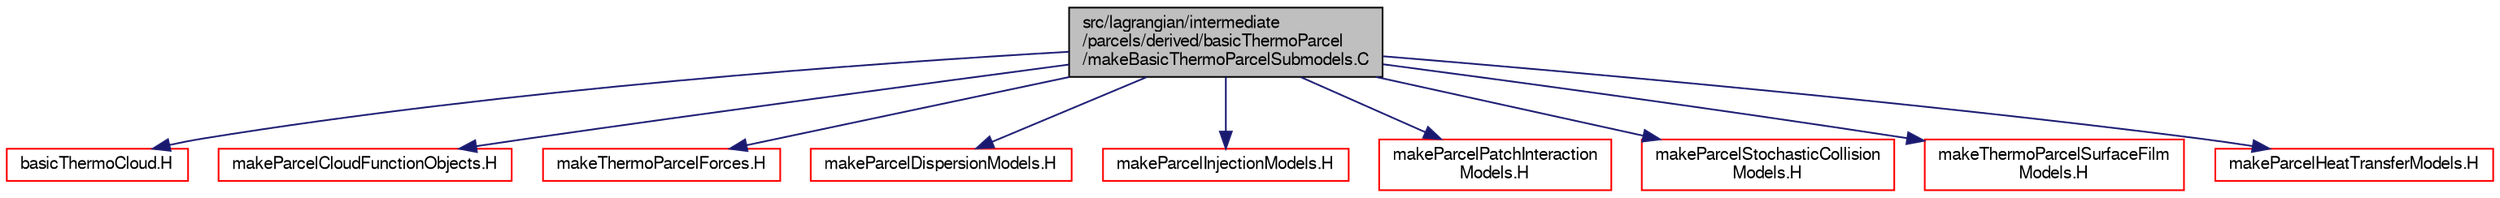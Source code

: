 digraph "src/lagrangian/intermediate/parcels/derived/basicThermoParcel/makeBasicThermoParcelSubmodels.C"
{
  bgcolor="transparent";
  edge [fontname="FreeSans",fontsize="10",labelfontname="FreeSans",labelfontsize="10"];
  node [fontname="FreeSans",fontsize="10",shape=record];
  Node0 [label="src/lagrangian/intermediate\l/parcels/derived/basicThermoParcel\l/makeBasicThermoParcelSubmodels.C",height=0.2,width=0.4,color="black", fillcolor="grey75", style="filled", fontcolor="black"];
  Node0 -> Node1 [color="midnightblue",fontsize="10",style="solid",fontname="FreeSans"];
  Node1 [label="basicThermoCloud.H",height=0.2,width=0.4,color="red",URL="$a05177.html"];
  Node0 -> Node435 [color="midnightblue",fontsize="10",style="solid",fontname="FreeSans"];
  Node435 [label="makeParcelCloudFunctionObjects.H",height=0.2,width=0.4,color="red",URL="$a05333.html"];
  Node0 -> Node450 [color="midnightblue",fontsize="10",style="solid",fontname="FreeSans"];
  Node450 [label="makeThermoParcelForces.H",height=0.2,width=0.4,color="red",URL="$a05387.html"];
  Node0 -> Node468 [color="midnightblue",fontsize="10",style="solid",fontname="FreeSans"];
  Node468 [label="makeParcelDispersionModels.H",height=0.2,width=0.4,color="red",URL="$a05339.html"];
  Node0 -> Node471 [color="midnightblue",fontsize="10",style="solid",fontname="FreeSans"];
  Node471 [label="makeParcelInjectionModels.H",height=0.2,width=0.4,color="red",URL="$a05348.html"];
  Node0 -> Node492 [color="midnightblue",fontsize="10",style="solid",fontname="FreeSans"];
  Node492 [label="makeParcelPatchInteraction\lModels.H",height=0.2,width=0.4,color="red",URL="$a05351.html"];
  Node0 -> Node502 [color="midnightblue",fontsize="10",style="solid",fontname="FreeSans"];
  Node502 [label="makeParcelStochasticCollision\lModels.H",height=0.2,width=0.4,color="red",URL="$a05354.html"];
  Node0 -> Node505 [color="midnightblue",fontsize="10",style="solid",fontname="FreeSans"];
  Node505 [label="makeThermoParcelSurfaceFilm\lModels.H",height=0.2,width=0.4,color="red",URL="$a05390.html"];
  Node0 -> Node510 [color="midnightblue",fontsize="10",style="solid",fontname="FreeSans"];
  Node510 [label="makeParcelHeatTransferModels.H",height=0.2,width=0.4,color="red",URL="$a05345.html"];
}
